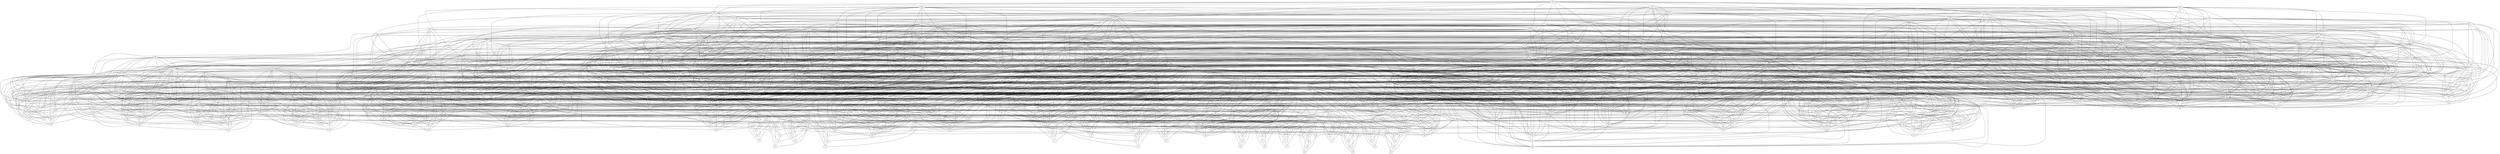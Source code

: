 graph G {
0;
1;
2;
3;
4;
5;
6;
7;
8;
9;
10;
11;
12;
13;
14;
15;
16;
17;
18;
19;
20;
21;
22;
23;
24;
25;
26;
27;
28;
29;
30;
31;
32;
33;
34;
35;
36;
37;
38;
39;
40;
41;
42;
43;
44;
45;
46;
47;
48;
49;
50;
51;
52;
53;
54;
55;
56;
57;
58;
59;
60;
61;
62;
63;
64;
65;
66;
67;
68;
69;
70;
71;
72;
73;
74;
75;
76;
77;
78;
79;
80;
81;
82;
83;
84;
85;
86;
87;
88;
89;
90;
91;
92;
93;
94;
95;
96;
97;
98;
99;
100;
101;
102;
103;
104;
105;
106;
107;
108;
109;
110;
111;
112;
113;
114;
115;
116;
117;
118;
119;
120;
121;
122;
123;
124;
125;
126;
127;
128;
129;
130;
131;
132;
133;
134;
135;
136;
137;
138;
139;
140;
141;
142;
143;
144;
145;
146;
147;
148;
149;
150;
151;
152;
153;
154;
155;
156;
157;
158;
159;
160;
161;
162;
163;
164;
165;
166;
167;
168;
169;
170;
171;
172;
173;
174;
175;
176;
177;
178;
179;
180;
181;
182;
183;
184;
185;
186;
187;
188;
189;
190;
191;
192;
193;
194;
195;
196;
197;
198;
199;
200;
201;
202;
203;
204;
205;
206;
207;
208;
209;
210;
211;
212;
213;
214;
215;
216;
217;
218;
219;
220;
221;
222;
223;
224;
225;
226;
227;
228;
229;
230;
231;
232;
233;
234;
235;
236;
237;
238;
239;
240;
241;
242;
243;
244;
245;
246;
247;
248;
249;
250;
251;
252;
253;
254;
255;
256;
257;
258;
259;
260;
261;
262;
263;
264;
265;
266;
267;
268;
269;
270;
271;
272;
273;
274;
275;
276;
277;
278;
279;
280;
281;
282;
283;
284;
285;
286;
287;
288;
289;
290;
291;
292;
293;
294;
295;
296;
297;
298;
299;
300;
301;
302;
303;
304;
305;
306;
307;
308;
309;
310;
311;
312;
313;
314;
315;
316;
317;
318;
319;
320;
321;
322;
323;
324;
325;
326;
327;
328;
329;
330;
331;
332;
333;
334;
335;
336;
337;
338;
339;
340;
341;
342;
343;
344;
345;
346;
347;
348;
349;
350;
351;
352;
353;
354;
355;
356;
357;
358;
359;
360;
361;
362;
363;
364;
365;
366;
367;
368;
369;
370;
371;
372;
373;
374;
375;
376;
377;
378;
379;
380;
381;
382;
383;
384;
385;
386;
387;
388;
389;
390;
391;
392;
393;
394;
395;
396;
397;
398;
399;
400;
401;
402;
403;
404;
405;
406;
407;
408;
409;
410;
411;
412;
413;
414;
415;
416;
417;
418;
419;
420;
421;
422;
423;
424;
425;
426;
427;
428;
429;
430;
431;
432;
433;
434;
435;
436;
437;
438;
439;
440;
441;
442;
443;
444;
445;
446;
447;
448;
449;
450;
451;
452;
453;
454;
455;
456;
457;
458;
459;
460;
461;
462;
463;
464;
465;
466;
467;
468;
469;
470;
471;
472;
473;
474;
475;
476;
477;
478;
479;
480;
481;
482;
483;
484;
485;
486;
487;
488;
489;
490;
491;
492;
493;
494;
495;
496;
497;
498;
499;
500;
501;
502;
503;
504;
505;
506;
507;
508;
509;
510;
511;
512;
513;
514;
515;
516;
517;
518;
519;
520;
521;
522;
523;
524;
525;
526;
527;
528;
529;
530;
531;
532;
533;
534;
535;
536;
537;
538;
539;
540;
541;
542;
543;
544;
545;
546;
547;
548;
549;
550;
551;
552;
553;
554;
555;
556;
557;
558;
559;
560;
561;
562;
563;
564;
565;
566;
567;
568;
569;
570;
571;
572;
573;
574;
575;
576;
577;
578;
579;
580;
581;
582;
583;
584;
585;
586;
587;
588;
589;
590;
591;
592;
593;
594;
595;
596;
597;
598;
599;
600;
601;
602;
603;
604;
605;
606;
607;
608;
609;
610;
611;
612;
613;
614;
615;
616;
617;
618;
619;
620;
621;
622;
623;
624;
625;
626;
627;
628;
629;
630;
631;
632;
633;
634;
635;
636;
637;
638;
639;
640;
641;
642;
643;
644;
645;
646;
647;
648;
649;
650;
651;
652;
653;
654;
655;
656;
657;
658;
659;
660;
661;
662;
663;
664;
665;
666;
667;
668;
669;
670;
671;
672;
673;
674;
675;
676;
677;
678;
679;
680;
681;
682;
683;
684;
685;
686;
687;
688;
689;
690;
691;
692;
693;
694;
695;
696;
697;
698;
699;
700;
701;
702;
703;
704;
705;
706;
707;
708;
709;
710;
711;
712;
713;
714;
715;
716;
717;
718;
719;
720;
721;
722;
723;
724;
725;
726;
727;
728;
729;
730;
731;
732;
733;
734;
735;
736;
737;
738;
739;
740;
741;
742;
743;
744;
745;
746;
747;
748;
749;
750;
751;
752;
753;
754;
755;
756;
757;
758;
759;
760;
761;
762;
763;
764;
765;
766;
767;
768;
769;
770;
771;
772;
773;
774;
775;
776;
777;
778;
779;
780;
781;
782;
783;
784;
785;
786;
787;
788;
789;
790;
791;
792;
793;
794;
795;
796;
797;
798;
799;
800;
801;
802;
803;
804;
805;
806;
807;
808;
809;
810;
811;
812;
813;
814;
815;
816;
817;
818;
819;
820;
821;
822;
823;
824;
825;
826;
827;
828;
829;
830;
831;
832;
833;
834;
835;
836;
837;
838;
839;
840;
841;
842;
843;
844;
845;
846;
847;
848;
849;
850;
851;
852;
853;
854;
855;
856;
857;
858;
859;
860;
861;
862;
863;
864;
865;
866;
867;
868;
869;
870;
871;
872;
873;
874;
875;
876;
877;
878;
879;
880;
881;
882;
883;
884;
885;
886;
887;
888;
889;
890;
891;
892;
893;
894;
895;
896;
897;
898;
899;
900;
901;
902;
903;
904;
905;
906;
907;
908;
909;
910;
911;
912;
913;
914;
915;
916;
917;
918;
919;
920;
921;
922;
923;
924;
925;
926;
927;
928;
929;
930;
931;
932;
933;
934;
935;
936;
937;
938;
939;
940;
941;
942;
943;
944;
945;
946;
947;
948;
949;
950;
951;
952;
953;
954;
955;
956;
957;
958;
959;
960;
961;
962;
963;
964;
965;
966;
967;
968;
969;
970;
971;
972;
973;
974;
975;
976;
977;
978;
979;
980;
981;
982;
983;
984;
985;
986;
987;
988;
989;
990;
991;
992;
993;
994;
995;
996;
997;
998;
999;
1000;
1001;
1002;
1003;
1004;
1005;
1006;
1007;
1008;
1009;
1010;
1011;
1012;
1013;
1014;
1--0 ;
3--2 ;
5--4 ;
7--6 ;
9--8 ;
11--10 ;
13--12 ;
14--7 ;
16--15 ;
18--17 ;
20--19 ;
21--11 ;
23--22 ;
24--18 ;
26--25 ;
27--3 ;
29--28 ;
30--26 ;
32--31 ;
33--13 ;
35--34 ;
36--20 ;
37--32 ;
38--5 ;
40--39 ;
41--23 ;
42--35 ;
43--9 ;
44--40 ;
45--16 ;
46--29 ;
47--1 ;
48--0 ;
48--47 ;
49--2 ;
49--27 ;
50--4 ;
50--38 ;
51--6 ;
51--14 ;
52--8 ;
52--43 ;
53--10 ;
53--21 ;
54--12 ;
54--33 ;
55--15 ;
55--45 ;
56--17 ;
56--24 ;
57--19 ;
57--36 ;
58--22 ;
58--41 ;
59--25 ;
59--30 ;
60--28 ;
60--46 ;
61--31 ;
61--37 ;
62--34 ;
62--42 ;
63--39 ;
63--44 ;
64--0 ;
64--1 ;
65--2 ;
65--3 ;
65--64 ;
66--4 ;
66--5 ;
67--6 ;
67--7 ;
67--66 ;
68--8 ;
68--9 ;
69--10 ;
69--11 ;
69--68 ;
70--12 ;
70--13 ;
71--7 ;
71--14 ;
71--70 ;
72--15 ;
72--16 ;
73--17 ;
73--18 ;
73--72 ;
74--19 ;
74--20 ;
75--11 ;
75--21 ;
75--74 ;
76--22 ;
76--23 ;
77--18 ;
77--24 ;
77--76 ;
78--25 ;
78--26 ;
79--3 ;
79--27 ;
79--78 ;
80--28 ;
80--29 ;
81--26 ;
81--30 ;
81--80 ;
82--31 ;
82--32 ;
83--13 ;
83--33 ;
83--82 ;
84--34 ;
84--35 ;
85--20 ;
85--36 ;
85--84 ;
86--32 ;
86--37 ;
87--5 ;
87--38 ;
87--86 ;
88--39 ;
88--40 ;
89--23 ;
89--41 ;
89--88 ;
90--35 ;
90--42 ;
91--9 ;
91--43 ;
91--90 ;
92--40 ;
92--44 ;
93--16 ;
93--45 ;
93--92 ;
94--29 ;
94--46 ;
95--1 ;
95--47 ;
95--94 ;
96--47 ;
96--48 ;
96--64 ;
97--27 ;
97--49 ;
97--65 ;
97--96 ;
98--38 ;
98--50 ;
98--66 ;
99--14 ;
99--51 ;
99--67 ;
99--98 ;
100--43 ;
100--52 ;
100--68 ;
101--21 ;
101--53 ;
101--69 ;
101--100 ;
102--33 ;
102--54 ;
102--70 ;
103--6 ;
103--51 ;
103--71 ;
103--102 ;
104--45 ;
104--55 ;
104--72 ;
105--24 ;
105--56 ;
105--73 ;
105--104 ;
106--36 ;
106--57 ;
106--74 ;
107--10 ;
107--53 ;
107--75 ;
107--106 ;
108--41 ;
108--58 ;
108--76 ;
109--17 ;
109--56 ;
109--77 ;
109--108 ;
110--30 ;
110--59 ;
110--78 ;
111--2 ;
111--49 ;
111--79 ;
111--110 ;
112--46 ;
112--60 ;
112--80 ;
113--25 ;
113--59 ;
113--81 ;
113--112 ;
114--37 ;
114--61 ;
114--82 ;
115--12 ;
115--54 ;
115--83 ;
115--114 ;
116--42 ;
116--62 ;
116--84 ;
117--19 ;
117--57 ;
117--85 ;
117--116 ;
118--31 ;
118--61 ;
118--86 ;
119--4 ;
119--50 ;
119--87 ;
119--118 ;
120--44 ;
120--63 ;
120--88 ;
121--22 ;
121--58 ;
121--89 ;
121--120 ;
122--34 ;
122--62 ;
122--90 ;
123--8 ;
123--52 ;
123--91 ;
123--122 ;
124--39 ;
124--63 ;
124--92 ;
125--15 ;
125--55 ;
125--93 ;
125--124 ;
126--28 ;
126--60 ;
126--94 ;
127--0 ;
127--48 ;
127--95 ;
127--126 ;
129--128 ;
130--128 ;
131--129 ;
131--130 ;
133--132 ;
134--132 ;
135--133 ;
135--134 ;
137--136 ;
138--136 ;
139--137 ;
139--138 ;
141--140 ;
142--140 ;
143--141 ;
143--142 ;
145--144 ;
146--144 ;
147--145 ;
147--146 ;
149--148 ;
150--148 ;
151--149 ;
151--150 ;
153--152 ;
154--152 ;
155--153 ;
155--154 ;
157--156 ;
158--156 ;
159--157 ;
159--158 ;
160--128 ;
161--129 ;
161--160 ;
162--130 ;
162--160 ;
163--131 ;
163--161 ;
163--162 ;
164--132 ;
165--133 ;
165--164 ;
166--134 ;
166--164 ;
167--135 ;
167--165 ;
167--166 ;
168--136 ;
169--137 ;
169--168 ;
170--138 ;
170--168 ;
171--139 ;
171--169 ;
171--170 ;
172--140 ;
173--141 ;
173--172 ;
174--142 ;
174--172 ;
175--143 ;
175--173 ;
175--174 ;
176--144 ;
177--145 ;
177--176 ;
178--146 ;
178--176 ;
179--147 ;
179--177 ;
179--178 ;
180--148 ;
181--149 ;
181--180 ;
182--150 ;
182--180 ;
183--151 ;
183--181 ;
183--182 ;
184--152 ;
185--153 ;
185--184 ;
186--154 ;
186--184 ;
187--155 ;
187--185 ;
187--186 ;
188--156 ;
189--157 ;
189--188 ;
190--158 ;
190--188 ;
191--159 ;
191--189 ;
191--190 ;
192--64 ;
192--65 ;
192--128 ;
192--129 ;
192--130 ;
193--66 ;
193--67 ;
193--129 ;
193--130 ;
193--131 ;
194--68 ;
194--69 ;
194--132 ;
194--133 ;
194--134 ;
195--70 ;
195--71 ;
195--133 ;
195--134 ;
195--135 ;
196--72 ;
196--73 ;
196--136 ;
196--137 ;
196--138 ;
197--74 ;
197--75 ;
197--137 ;
197--138 ;
197--139 ;
198--76 ;
198--77 ;
198--140 ;
198--141 ;
198--142 ;
199--78 ;
199--79 ;
199--141 ;
199--142 ;
199--143 ;
200--80 ;
200--81 ;
200--144 ;
200--145 ;
200--146 ;
201--82 ;
201--83 ;
201--145 ;
201--146 ;
201--147 ;
202--84 ;
202--85 ;
202--148 ;
202--149 ;
202--150 ;
203--86 ;
203--87 ;
203--149 ;
203--150 ;
203--151 ;
204--88 ;
204--89 ;
204--152 ;
204--153 ;
204--154 ;
205--90 ;
205--91 ;
205--153 ;
205--154 ;
205--155 ;
206--92 ;
206--93 ;
206--156 ;
206--157 ;
206--158 ;
207--94 ;
207--95 ;
207--157 ;
207--158 ;
207--159 ;
208--96 ;
208--97 ;
208--160 ;
208--161 ;
208--162 ;
208--192 ;
209--98 ;
209--99 ;
209--161 ;
209--162 ;
209--163 ;
209--193 ;
210--100 ;
210--101 ;
210--164 ;
210--165 ;
210--166 ;
210--194 ;
211--102 ;
211--103 ;
211--165 ;
211--166 ;
211--167 ;
211--195 ;
212--104 ;
212--105 ;
212--168 ;
212--169 ;
212--170 ;
212--196 ;
213--106 ;
213--107 ;
213--169 ;
213--170 ;
213--171 ;
213--197 ;
214--108 ;
214--109 ;
214--172 ;
214--173 ;
214--174 ;
214--198 ;
215--110 ;
215--111 ;
215--173 ;
215--174 ;
215--175 ;
215--199 ;
216--112 ;
216--113 ;
216--176 ;
216--177 ;
216--178 ;
216--200 ;
217--114 ;
217--115 ;
217--177 ;
217--178 ;
217--179 ;
217--201 ;
218--116 ;
218--117 ;
218--180 ;
218--181 ;
218--182 ;
218--202 ;
219--118 ;
219--119 ;
219--181 ;
219--182 ;
219--183 ;
219--203 ;
220--120 ;
220--121 ;
220--184 ;
220--185 ;
220--186 ;
220--204 ;
221--122 ;
221--123 ;
221--185 ;
221--186 ;
221--187 ;
221--205 ;
222--124 ;
222--125 ;
222--188 ;
222--189 ;
222--190 ;
222--206 ;
223--126 ;
223--127 ;
223--189 ;
223--190 ;
223--191 ;
223--207 ;
225--224 ;
227--226 ;
228--224 ;
229--225 ;
229--228 ;
230--226 ;
231--227 ;
231--230 ;
233--232 ;
235--234 ;
236--232 ;
237--233 ;
237--236 ;
238--234 ;
239--235 ;
239--238 ;
241--240 ;
243--242 ;
244--240 ;
245--241 ;
245--244 ;
246--242 ;
247--243 ;
247--246 ;
249--248 ;
251--250 ;
252--248 ;
253--249 ;
253--252 ;
254--250 ;
255--251 ;
255--254 ;
256--224 ;
257--225 ;
257--256 ;
258--226 ;
259--227 ;
259--258 ;
260--228 ;
260--256 ;
261--229 ;
261--257 ;
261--260 ;
262--230 ;
262--258 ;
263--231 ;
263--259 ;
263--262 ;
264--232 ;
265--233 ;
265--264 ;
266--234 ;
267--235 ;
267--266 ;
268--236 ;
268--264 ;
269--237 ;
269--265 ;
269--268 ;
270--238 ;
270--266 ;
271--239 ;
271--267 ;
271--270 ;
272--240 ;
273--241 ;
273--272 ;
274--242 ;
275--243 ;
275--274 ;
276--244 ;
276--272 ;
277--245 ;
277--273 ;
277--276 ;
278--246 ;
278--274 ;
279--247 ;
279--275 ;
279--278 ;
280--248 ;
281--249 ;
281--280 ;
282--250 ;
283--251 ;
283--282 ;
284--252 ;
284--280 ;
285--253 ;
285--281 ;
285--284 ;
286--254 ;
286--282 ;
287--255 ;
287--283 ;
287--286 ;
288--128 ;
288--130 ;
288--192 ;
288--224 ;
288--228 ;
289--129 ;
289--131 ;
289--193 ;
289--225 ;
289--229 ;
289--288 ;
290--132 ;
290--134 ;
290--194 ;
290--226 ;
290--230 ;
291--133 ;
291--135 ;
291--195 ;
291--227 ;
291--231 ;
291--290 ;
292--136 ;
292--138 ;
292--196 ;
292--232 ;
292--236 ;
293--137 ;
293--139 ;
293--197 ;
293--233 ;
293--237 ;
293--292 ;
294--140 ;
294--142 ;
294--198 ;
294--234 ;
294--238 ;
295--141 ;
295--143 ;
295--199 ;
295--235 ;
295--239 ;
295--294 ;
296--144 ;
296--146 ;
296--200 ;
296--240 ;
296--244 ;
297--145 ;
297--147 ;
297--201 ;
297--241 ;
297--245 ;
297--296 ;
298--148 ;
298--150 ;
298--202 ;
298--242 ;
298--246 ;
299--149 ;
299--151 ;
299--203 ;
299--243 ;
299--247 ;
299--298 ;
300--152 ;
300--154 ;
300--204 ;
300--248 ;
300--252 ;
301--153 ;
301--155 ;
301--205 ;
301--249 ;
301--253 ;
301--300 ;
302--156 ;
302--158 ;
302--206 ;
302--250 ;
302--254 ;
303--157 ;
303--159 ;
303--207 ;
303--251 ;
303--255 ;
303--302 ;
304--160 ;
304--162 ;
304--208 ;
304--256 ;
304--260 ;
304--288 ;
305--161 ;
305--163 ;
305--209 ;
305--257 ;
305--261 ;
305--289 ;
305--304 ;
306--164 ;
306--166 ;
306--210 ;
306--258 ;
306--262 ;
306--290 ;
307--165 ;
307--167 ;
307--211 ;
307--259 ;
307--263 ;
307--291 ;
307--306 ;
308--168 ;
308--170 ;
308--212 ;
308--264 ;
308--268 ;
308--292 ;
309--169 ;
309--171 ;
309--213 ;
309--265 ;
309--269 ;
309--293 ;
309--308 ;
310--172 ;
310--174 ;
310--214 ;
310--266 ;
310--270 ;
310--294 ;
311--173 ;
311--175 ;
311--215 ;
311--267 ;
311--271 ;
311--295 ;
311--310 ;
312--176 ;
312--178 ;
312--216 ;
312--272 ;
312--276 ;
312--296 ;
313--177 ;
313--179 ;
313--217 ;
313--273 ;
313--277 ;
313--297 ;
313--312 ;
314--180 ;
314--182 ;
314--218 ;
314--274 ;
314--278 ;
314--298 ;
315--181 ;
315--183 ;
315--219 ;
315--275 ;
315--279 ;
315--299 ;
315--314 ;
316--184 ;
316--186 ;
316--220 ;
316--280 ;
316--284 ;
316--300 ;
317--185 ;
317--187 ;
317--221 ;
317--281 ;
317--285 ;
317--301 ;
317--316 ;
318--188 ;
318--190 ;
318--222 ;
318--282 ;
318--286 ;
318--302 ;
319--189 ;
319--191 ;
319--223 ;
319--283 ;
319--287 ;
319--303 ;
319--318 ;
320--251 ;
320--283 ;
321--235 ;
321--267 ;
321--320 ;
322--243 ;
322--275 ;
323--227 ;
323--259 ;
323--322 ;
324--255 ;
324--287 ;
324--320 ;
325--239 ;
325--271 ;
325--321 ;
325--324 ;
326--247 ;
326--279 ;
326--322 ;
327--231 ;
327--263 ;
327--323 ;
327--326 ;
328--249 ;
328--281 ;
329--233 ;
329--265 ;
329--328 ;
330--241 ;
330--273 ;
331--225 ;
331--257 ;
331--330 ;
332--253 ;
332--285 ;
332--328 ;
333--237 ;
333--269 ;
333--329 ;
333--332 ;
334--245 ;
334--277 ;
334--330 ;
335--229 ;
335--261 ;
335--331 ;
335--334 ;
336--250 ;
336--282 ;
336--320 ;
337--234 ;
337--266 ;
337--321 ;
337--336 ;
338--242 ;
338--274 ;
338--322 ;
339--226 ;
339--258 ;
339--323 ;
339--338 ;
340--254 ;
340--286 ;
340--324 ;
340--336 ;
341--238 ;
341--270 ;
341--325 ;
341--337 ;
341--340 ;
342--246 ;
342--278 ;
342--326 ;
342--338 ;
343--230 ;
343--262 ;
343--327 ;
343--339 ;
343--342 ;
344--248 ;
344--280 ;
344--328 ;
345--232 ;
345--264 ;
345--329 ;
345--344 ;
346--240 ;
346--272 ;
346--330 ;
347--224 ;
347--256 ;
347--331 ;
347--346 ;
348--252 ;
348--284 ;
348--332 ;
348--344 ;
349--236 ;
349--268 ;
349--333 ;
349--345 ;
349--348 ;
350--244 ;
350--276 ;
350--334 ;
350--346 ;
351--228 ;
351--260 ;
351--335 ;
351--347 ;
351--350 ;
352--224 ;
352--228 ;
352--283 ;
352--287 ;
352--288 ;
352--319 ;
353--225 ;
353--229 ;
353--251 ;
353--255 ;
353--289 ;
353--303 ;
353--352 ;
354--226 ;
354--230 ;
354--267 ;
354--271 ;
354--290 ;
354--311 ;
355--227 ;
355--231 ;
355--235 ;
355--239 ;
355--291 ;
355--295 ;
355--354 ;
356--232 ;
356--236 ;
356--275 ;
356--279 ;
356--292 ;
356--315 ;
357--233 ;
357--237 ;
357--243 ;
357--247 ;
357--293 ;
357--299 ;
357--356 ;
358--234 ;
358--238 ;
358--259 ;
358--263 ;
358--294 ;
358--307 ;
358--355 ;
359--240 ;
359--244 ;
359--281 ;
359--285 ;
359--296 ;
359--317 ;
360--241 ;
360--245 ;
360--249 ;
360--253 ;
360--297 ;
360--301 ;
360--359 ;
361--242 ;
361--246 ;
361--265 ;
361--269 ;
361--298 ;
361--309 ;
361--357 ;
362--248 ;
362--252 ;
362--273 ;
362--277 ;
362--300 ;
362--313 ;
362--360 ;
363--250 ;
363--254 ;
363--257 ;
363--261 ;
363--302 ;
363--305 ;
363--353 ;
364--256 ;
364--260 ;
364--282 ;
364--286 ;
364--304 ;
364--318 ;
364--352 ;
364--363 ;
365--258 ;
365--262 ;
365--266 ;
365--270 ;
365--306 ;
365--310 ;
365--354 ;
365--358 ;
366--264 ;
366--268 ;
366--274 ;
366--278 ;
366--308 ;
366--314 ;
366--356 ;
366--361 ;
367--272 ;
367--276 ;
367--280 ;
367--284 ;
367--312 ;
367--316 ;
367--359 ;
367--362 ;
368--157 ;
368--189 ;
369--141 ;
369--173 ;
369--368 ;
370--149 ;
370--181 ;
371--133 ;
371--165 ;
371--370 ;
372--153 ;
372--185 ;
373--137 ;
373--169 ;
373--372 ;
374--145 ;
374--177 ;
375--129 ;
375--161 ;
375--374 ;
376--159 ;
376--191 ;
376--368 ;
377--143 ;
377--175 ;
377--369 ;
377--376 ;
378--151 ;
378--183 ;
378--370 ;
379--135 ;
379--167 ;
379--371 ;
379--378 ;
380--155 ;
380--187 ;
380--372 ;
381--139 ;
381--171 ;
381--373 ;
381--380 ;
382--147 ;
382--179 ;
382--374 ;
383--131 ;
383--163 ;
383--375 ;
383--382 ;
384--156 ;
384--188 ;
384--368 ;
385--140 ;
385--172 ;
385--369 ;
385--384 ;
386--148 ;
386--180 ;
386--370 ;
387--132 ;
387--164 ;
387--371 ;
387--386 ;
388--152 ;
388--184 ;
388--372 ;
389--136 ;
389--168 ;
389--373 ;
389--388 ;
390--144 ;
390--176 ;
390--374 ;
391--128 ;
391--160 ;
391--375 ;
391--390 ;
392--158 ;
392--190 ;
392--376 ;
392--384 ;
393--142 ;
393--174 ;
393--377 ;
393--385 ;
393--392 ;
394--150 ;
394--182 ;
394--378 ;
394--386 ;
395--134 ;
395--166 ;
395--379 ;
395--387 ;
395--394 ;
396--154 ;
396--186 ;
396--380 ;
396--388 ;
397--138 ;
397--170 ;
397--381 ;
397--389 ;
397--396 ;
398--146 ;
398--178 ;
398--382 ;
398--390 ;
399--130 ;
399--162 ;
399--383 ;
399--391 ;
399--398 ;
401--400 ;
402--400 ;
403--401 ;
403--402 ;
404--401 ;
405--404 ;
406--401 ;
406--405 ;
407--400 ;
407--406 ;
408--402 ;
408--407 ;
409--403 ;
409--406 ;
409--408 ;
410--403 ;
410--404 ;
411--405 ;
411--409 ;
411--410 ;
412--400 ;
412--404 ;
413--402 ;
413--410 ;
413--412 ;
414--405 ;
414--407 ;
414--412 ;
415--408 ;
415--411 ;
415--413 ;
415--414 ;
416--368 ;
416--369 ;
416--400 ;
416--401 ;
416--402 ;
417--370 ;
417--371 ;
417--401 ;
417--402 ;
417--403 ;
418--372 ;
418--373 ;
418--401 ;
418--404 ;
418--405 ;
419--374 ;
419--375 ;
419--401 ;
419--405 ;
419--406 ;
420--376 ;
420--377 ;
420--406 ;
420--407 ;
420--408 ;
420--416 ;
421--378 ;
421--379 ;
421--406 ;
421--408 ;
421--409 ;
421--417 ;
422--380 ;
422--381 ;
422--403 ;
422--410 ;
422--411 ;
422--418 ;
423--382 ;
423--383 ;
423--403 ;
423--409 ;
423--411 ;
423--419 ;
424--384 ;
424--385 ;
424--404 ;
424--412 ;
424--413 ;
424--416 ;
425--386 ;
425--387 ;
425--404 ;
425--410 ;
425--413 ;
425--417 ;
426--388 ;
426--389 ;
426--400 ;
426--412 ;
426--414 ;
426--418 ;
427--390 ;
427--391 ;
427--400 ;
427--407 ;
427--414 ;
427--419 ;
428--392 ;
428--393 ;
428--405 ;
428--414 ;
428--415 ;
428--420 ;
428--424 ;
429--394 ;
429--395 ;
429--405 ;
429--411 ;
429--415 ;
429--421 ;
429--425 ;
430--396 ;
430--397 ;
430--402 ;
430--413 ;
430--415 ;
430--422 ;
430--426 ;
431--398 ;
431--399 ;
431--402 ;
431--408 ;
431--415 ;
431--423 ;
431--427 ;
432--303 ;
432--319 ;
432--320 ;
432--324 ;
432--368 ;
432--376 ;
433--295 ;
433--311 ;
433--321 ;
433--325 ;
433--369 ;
433--377 ;
433--432 ;
434--299 ;
434--315 ;
434--322 ;
434--326 ;
434--370 ;
434--378 ;
435--291 ;
435--307 ;
435--323 ;
435--327 ;
435--371 ;
435--379 ;
435--434 ;
436--301 ;
436--317 ;
436--328 ;
436--332 ;
436--372 ;
436--380 ;
437--293 ;
437--309 ;
437--329 ;
437--333 ;
437--373 ;
437--381 ;
437--436 ;
438--297 ;
438--313 ;
438--330 ;
438--334 ;
438--374 ;
438--382 ;
439--289 ;
439--305 ;
439--331 ;
439--335 ;
439--375 ;
439--383 ;
439--438 ;
440--302 ;
440--318 ;
440--336 ;
440--340 ;
440--384 ;
440--392 ;
440--432 ;
441--294 ;
441--310 ;
441--337 ;
441--341 ;
441--385 ;
441--393 ;
441--433 ;
441--440 ;
442--298 ;
442--314 ;
442--338 ;
442--342 ;
442--386 ;
442--394 ;
442--434 ;
443--290 ;
443--306 ;
443--339 ;
443--343 ;
443--387 ;
443--395 ;
443--435 ;
443--442 ;
444--300 ;
444--316 ;
444--344 ;
444--348 ;
444--388 ;
444--396 ;
444--436 ;
445--292 ;
445--308 ;
445--345 ;
445--349 ;
445--389 ;
445--397 ;
445--437 ;
445--444 ;
446--296 ;
446--312 ;
446--346 ;
446--350 ;
446--390 ;
446--398 ;
446--438 ;
447--288 ;
447--304 ;
447--347 ;
447--351 ;
447--391 ;
447--399 ;
447--439 ;
447--446 ;
448--80 ;
448--94 ;
448--112 ;
448--126 ;
449--78 ;
449--81 ;
449--110 ;
449--113 ;
449--448 ;
450--82 ;
450--86 ;
450--114 ;
450--118 ;
451--70 ;
451--83 ;
451--102 ;
451--115 ;
451--450 ;
452--84 ;
452--90 ;
452--116 ;
452--122 ;
453--74 ;
453--85 ;
453--106 ;
453--117 ;
453--452 ;
454--66 ;
454--87 ;
454--98 ;
454--119 ;
454--450 ;
455--88 ;
455--92 ;
455--120 ;
455--124 ;
456--76 ;
456--89 ;
456--108 ;
456--121 ;
456--455 ;
457--68 ;
457--91 ;
457--100 ;
457--123 ;
457--452 ;
458--72 ;
458--93 ;
458--104 ;
458--125 ;
458--455 ;
459--64 ;
459--95 ;
459--96 ;
459--127 ;
459--448 ;
460--65 ;
460--79 ;
460--97 ;
460--111 ;
460--449 ;
460--459 ;
461--67 ;
461--71 ;
461--99 ;
461--103 ;
461--451 ;
461--454 ;
462--69 ;
462--75 ;
462--101 ;
462--107 ;
462--453 ;
462--457 ;
463--73 ;
463--77 ;
463--105 ;
463--109 ;
463--456 ;
463--458 ;
464--200 ;
464--216 ;
464--374 ;
464--390 ;
464--398 ;
464--446 ;
464--448 ;
464--449 ;
465--201 ;
465--217 ;
465--374 ;
465--382 ;
465--398 ;
465--438 ;
465--450 ;
465--451 ;
466--202 ;
466--218 ;
466--370 ;
466--386 ;
466--394 ;
466--442 ;
466--452 ;
466--453 ;
467--203 ;
467--219 ;
467--370 ;
467--378 ;
467--394 ;
467--434 ;
467--450 ;
467--454 ;
468--204 ;
468--220 ;
468--372 ;
468--388 ;
468--396 ;
468--444 ;
468--455 ;
468--456 ;
469--205 ;
469--221 ;
469--372 ;
469--380 ;
469--396 ;
469--436 ;
469--452 ;
469--457 ;
470--206 ;
470--222 ;
470--368 ;
470--384 ;
470--392 ;
470--440 ;
470--455 ;
470--458 ;
471--207 ;
471--223 ;
471--368 ;
471--376 ;
471--392 ;
471--432 ;
471--448 ;
471--459 ;
472--192 ;
472--208 ;
472--375 ;
472--391 ;
472--399 ;
472--447 ;
472--459 ;
472--460 ;
472--464 ;
473--193 ;
473--209 ;
473--375 ;
473--383 ;
473--399 ;
473--439 ;
473--454 ;
473--461 ;
473--465 ;
474--194 ;
474--210 ;
474--371 ;
474--387 ;
474--395 ;
474--443 ;
474--457 ;
474--462 ;
474--466 ;
475--195 ;
475--211 ;
475--371 ;
475--379 ;
475--395 ;
475--435 ;
475--451 ;
475--461 ;
475--467 ;
476--196 ;
476--212 ;
476--373 ;
476--389 ;
476--397 ;
476--445 ;
476--458 ;
476--463 ;
476--468 ;
477--197 ;
477--213 ;
477--373 ;
477--381 ;
477--397 ;
477--437 ;
477--453 ;
477--462 ;
477--469 ;
478--198 ;
478--214 ;
478--369 ;
478--385 ;
478--393 ;
478--441 ;
478--456 ;
478--463 ;
478--470 ;
479--199 ;
479--215 ;
479--369 ;
479--377 ;
479--393 ;
479--433 ;
479--449 ;
479--460 ;
479--471 ;
480--416 ;
480--419 ;
480--420 ;
480--427 ;
480--428 ;
480--431 ;
480--464 ;
480--471 ;
480--472 ;
480--479 ;
481--417 ;
481--419 ;
481--421 ;
481--423 ;
481--429 ;
481--431 ;
481--465 ;
481--467 ;
481--473 ;
481--475 ;
482--417 ;
482--418 ;
482--422 ;
482--425 ;
482--429 ;
482--430 ;
482--466 ;
482--469 ;
482--474 ;
482--477 ;
483--416 ;
483--418 ;
483--424 ;
483--426 ;
483--428 ;
483--430 ;
483--468 ;
483--470 ;
483--476 ;
483--478 ;
484--128 ;
484--129 ;
484--192 ;
485--130 ;
485--131 ;
485--193 ;
485--484 ;
486--132 ;
486--133 ;
486--194 ;
487--134 ;
487--135 ;
487--195 ;
487--486 ;
488--136 ;
488--137 ;
488--196 ;
489--138 ;
489--139 ;
489--197 ;
489--488 ;
490--140 ;
490--141 ;
490--198 ;
491--142 ;
491--143 ;
491--199 ;
491--490 ;
492--144 ;
492--145 ;
492--200 ;
493--146 ;
493--147 ;
493--201 ;
493--492 ;
494--148 ;
494--149 ;
494--202 ;
495--150 ;
495--151 ;
495--203 ;
495--494 ;
496--152 ;
496--153 ;
496--204 ;
497--154 ;
497--155 ;
497--205 ;
497--496 ;
498--156 ;
498--157 ;
498--206 ;
499--158 ;
499--159 ;
499--207 ;
499--498 ;
500--160 ;
500--161 ;
500--208 ;
500--484 ;
501--162 ;
501--163 ;
501--209 ;
501--485 ;
501--500 ;
502--164 ;
502--165 ;
502--210 ;
502--486 ;
503--166 ;
503--167 ;
503--211 ;
503--487 ;
503--502 ;
504--168 ;
504--169 ;
504--212 ;
504--488 ;
505--170 ;
505--171 ;
505--213 ;
505--489 ;
505--504 ;
506--172 ;
506--173 ;
506--214 ;
506--490 ;
507--174 ;
507--175 ;
507--215 ;
507--491 ;
507--506 ;
508--176 ;
508--177 ;
508--216 ;
508--492 ;
509--178 ;
509--179 ;
509--217 ;
509--493 ;
509--508 ;
510--180 ;
510--181 ;
510--218 ;
510--494 ;
511--182 ;
511--183 ;
511--219 ;
511--495 ;
511--510 ;
512--184 ;
512--185 ;
512--220 ;
512--496 ;
513--186 ;
513--187 ;
513--221 ;
513--497 ;
513--512 ;
514--188 ;
514--189 ;
514--222 ;
514--498 ;
515--190 ;
515--191 ;
515--223 ;
515--499 ;
515--514 ;
516--224 ;
516--225 ;
517--226 ;
517--227 ;
517--516 ;
518--228 ;
518--229 ;
518--516 ;
519--230 ;
519--231 ;
519--517 ;
519--518 ;
520--232 ;
520--233 ;
521--234 ;
521--235 ;
521--520 ;
522--236 ;
522--237 ;
522--520 ;
523--238 ;
523--239 ;
523--521 ;
523--522 ;
524--240 ;
524--241 ;
525--242 ;
525--243 ;
525--524 ;
526--244 ;
526--245 ;
526--524 ;
527--246 ;
527--247 ;
527--525 ;
527--526 ;
528--248 ;
528--249 ;
529--250 ;
529--251 ;
529--528 ;
530--252 ;
530--253 ;
530--528 ;
531--254 ;
531--255 ;
531--529 ;
531--530 ;
532--256 ;
532--257 ;
532--516 ;
533--258 ;
533--259 ;
533--517 ;
533--532 ;
534--260 ;
534--261 ;
534--518 ;
534--532 ;
535--262 ;
535--263 ;
535--519 ;
535--533 ;
535--534 ;
536--264 ;
536--265 ;
536--520 ;
537--266 ;
537--267 ;
537--521 ;
537--536 ;
538--268 ;
538--269 ;
538--522 ;
538--536 ;
539--270 ;
539--271 ;
539--523 ;
539--537 ;
539--538 ;
540--272 ;
540--273 ;
540--524 ;
541--274 ;
541--275 ;
541--525 ;
541--540 ;
542--276 ;
542--277 ;
542--526 ;
542--540 ;
543--278 ;
543--279 ;
543--527 ;
543--541 ;
543--542 ;
544--280 ;
544--281 ;
544--528 ;
545--282 ;
545--283 ;
545--529 ;
545--544 ;
546--284 ;
546--285 ;
546--530 ;
546--544 ;
547--286 ;
547--287 ;
547--531 ;
547--545 ;
547--546 ;
548--288 ;
548--289 ;
548--484 ;
548--485 ;
548--516 ;
548--517 ;
548--518 ;
549--290 ;
549--291 ;
549--486 ;
549--487 ;
549--517 ;
549--518 ;
549--519 ;
550--292 ;
550--293 ;
550--488 ;
550--489 ;
550--520 ;
550--521 ;
550--522 ;
551--294 ;
551--295 ;
551--490 ;
551--491 ;
551--521 ;
551--522 ;
551--523 ;
552--296 ;
552--297 ;
552--492 ;
552--493 ;
552--524 ;
552--525 ;
552--526 ;
553--298 ;
553--299 ;
553--494 ;
553--495 ;
553--525 ;
553--526 ;
553--527 ;
554--300 ;
554--301 ;
554--496 ;
554--497 ;
554--528 ;
554--529 ;
554--530 ;
555--302 ;
555--303 ;
555--498 ;
555--499 ;
555--529 ;
555--530 ;
555--531 ;
556--304 ;
556--305 ;
556--500 ;
556--501 ;
556--532 ;
556--533 ;
556--534 ;
556--548 ;
557--306 ;
557--307 ;
557--502 ;
557--503 ;
557--533 ;
557--534 ;
557--535 ;
557--549 ;
558--308 ;
558--309 ;
558--504 ;
558--505 ;
558--536 ;
558--537 ;
558--538 ;
558--550 ;
559--310 ;
559--311 ;
559--506 ;
559--507 ;
559--537 ;
559--538 ;
559--539 ;
559--551 ;
560--312 ;
560--313 ;
560--508 ;
560--509 ;
560--540 ;
560--541 ;
560--542 ;
560--552 ;
561--314 ;
561--315 ;
561--510 ;
561--511 ;
561--541 ;
561--542 ;
561--543 ;
561--553 ;
562--316 ;
562--317 ;
562--512 ;
562--513 ;
562--544 ;
562--545 ;
562--546 ;
562--554 ;
563--318 ;
563--319 ;
563--514 ;
563--515 ;
563--545 ;
563--546 ;
563--547 ;
563--555 ;
564--320 ;
564--324 ;
564--352 ;
564--353 ;
564--432 ;
564--516 ;
564--518 ;
564--548 ;
565--321 ;
565--325 ;
565--354 ;
565--355 ;
565--433 ;
565--517 ;
565--519 ;
565--549 ;
565--564 ;
566--322 ;
566--326 ;
566--356 ;
566--357 ;
566--434 ;
566--520 ;
566--522 ;
566--550 ;
567--323 ;
567--327 ;
567--355 ;
567--358 ;
567--435 ;
567--521 ;
567--523 ;
567--551 ;
567--566 ;
568--328 ;
568--332 ;
568--359 ;
568--360 ;
568--436 ;
568--524 ;
568--526 ;
568--552 ;
569--329 ;
569--333 ;
569--357 ;
569--361 ;
569--437 ;
569--525 ;
569--527 ;
569--553 ;
569--568 ;
570--330 ;
570--334 ;
570--360 ;
570--362 ;
570--438 ;
570--528 ;
570--530 ;
570--554 ;
571--331 ;
571--335 ;
571--353 ;
571--363 ;
571--439 ;
571--529 ;
571--531 ;
571--555 ;
571--570 ;
572--336 ;
572--340 ;
572--363 ;
572--364 ;
572--440 ;
572--532 ;
572--534 ;
572--556 ;
572--564 ;
573--337 ;
573--341 ;
573--358 ;
573--365 ;
573--441 ;
573--533 ;
573--535 ;
573--557 ;
573--565 ;
573--572 ;
574--338 ;
574--342 ;
574--361 ;
574--366 ;
574--442 ;
574--536 ;
574--538 ;
574--558 ;
574--566 ;
575--339 ;
575--343 ;
575--354 ;
575--365 ;
575--443 ;
575--537 ;
575--539 ;
575--559 ;
575--567 ;
575--574 ;
576--344 ;
576--348 ;
576--362 ;
576--367 ;
576--444 ;
576--540 ;
576--542 ;
576--560 ;
576--568 ;
577--345 ;
577--349 ;
577--356 ;
577--366 ;
577--445 ;
577--541 ;
577--543 ;
577--561 ;
577--569 ;
577--576 ;
578--346 ;
578--350 ;
578--359 ;
578--367 ;
578--446 ;
578--544 ;
578--546 ;
578--562 ;
578--570 ;
579--347 ;
579--351 ;
579--352 ;
579--364 ;
579--447 ;
579--545 ;
579--547 ;
579--563 ;
579--571 ;
579--578 ;
580--374 ;
580--390 ;
580--464 ;
580--492 ;
580--508 ;
581--382 ;
581--398 ;
581--465 ;
581--493 ;
581--509 ;
581--580 ;
582--370 ;
582--386 ;
582--466 ;
582--494 ;
582--510 ;
583--378 ;
583--394 ;
583--467 ;
583--495 ;
583--511 ;
583--582 ;
584--372 ;
584--388 ;
584--468 ;
584--496 ;
584--512 ;
585--380 ;
585--396 ;
585--469 ;
585--497 ;
585--513 ;
585--584 ;
586--368 ;
586--384 ;
586--470 ;
586--498 ;
586--514 ;
587--376 ;
587--392 ;
587--471 ;
587--499 ;
587--515 ;
587--586 ;
588--375 ;
588--391 ;
588--472 ;
588--484 ;
588--500 ;
588--580 ;
589--383 ;
589--399 ;
589--473 ;
589--485 ;
589--501 ;
589--581 ;
589--588 ;
590--371 ;
590--387 ;
590--474 ;
590--486 ;
590--502 ;
590--582 ;
591--379 ;
591--395 ;
591--475 ;
591--487 ;
591--503 ;
591--583 ;
591--590 ;
592--373 ;
592--389 ;
592--476 ;
592--488 ;
592--504 ;
592--584 ;
593--381 ;
593--397 ;
593--477 ;
593--489 ;
593--505 ;
593--585 ;
593--592 ;
594--369 ;
594--385 ;
594--478 ;
594--490 ;
594--506 ;
594--586 ;
595--377 ;
595--393 ;
595--479 ;
595--491 ;
595--507 ;
595--587 ;
595--594 ;
596--330 ;
596--346 ;
596--524 ;
596--540 ;
597--322 ;
597--338 ;
597--525 ;
597--541 ;
597--596 ;
598--334 ;
598--350 ;
598--526 ;
598--542 ;
598--596 ;
599--326 ;
599--342 ;
599--527 ;
599--543 ;
599--597 ;
599--598 ;
600--328 ;
600--344 ;
600--528 ;
600--544 ;
601--320 ;
601--336 ;
601--529 ;
601--545 ;
601--600 ;
602--332 ;
602--348 ;
602--530 ;
602--546 ;
602--600 ;
603--324 ;
603--340 ;
603--531 ;
603--547 ;
603--601 ;
603--602 ;
604--331 ;
604--347 ;
604--516 ;
604--532 ;
604--596 ;
605--323 ;
605--339 ;
605--517 ;
605--533 ;
605--597 ;
605--604 ;
606--335 ;
606--351 ;
606--518 ;
606--534 ;
606--598 ;
606--604 ;
607--327 ;
607--343 ;
607--519 ;
607--535 ;
607--599 ;
607--605 ;
607--606 ;
608--329 ;
608--345 ;
608--520 ;
608--536 ;
608--600 ;
609--321 ;
609--337 ;
609--521 ;
609--537 ;
609--601 ;
609--608 ;
610--333 ;
610--349 ;
610--522 ;
610--538 ;
610--602 ;
610--608 ;
611--325 ;
611--341 ;
611--523 ;
611--539 ;
611--603 ;
611--609 ;
611--610 ;
612--438 ;
612--446 ;
612--552 ;
612--560 ;
612--580 ;
612--581 ;
612--596 ;
612--597 ;
612--598 ;
613--434 ;
613--442 ;
613--553 ;
613--561 ;
613--582 ;
613--583 ;
613--597 ;
613--598 ;
613--599 ;
614--436 ;
614--444 ;
614--554 ;
614--562 ;
614--584 ;
614--585 ;
614--600 ;
614--601 ;
614--602 ;
615--432 ;
615--440 ;
615--555 ;
615--563 ;
615--586 ;
615--587 ;
615--601 ;
615--602 ;
615--603 ;
616--439 ;
616--447 ;
616--548 ;
616--556 ;
616--588 ;
616--589 ;
616--604 ;
616--605 ;
616--606 ;
616--612 ;
617--435 ;
617--443 ;
617--549 ;
617--557 ;
617--590 ;
617--591 ;
617--605 ;
617--606 ;
617--607 ;
617--613 ;
618--437 ;
618--445 ;
618--550 ;
618--558 ;
618--592 ;
618--593 ;
618--608 ;
618--609 ;
618--610 ;
618--614 ;
619--433 ;
619--441 ;
619--551 ;
619--559 ;
619--594 ;
619--595 ;
619--609 ;
619--610 ;
619--611 ;
619--615 ;
621--620 ;
622--620 ;
623--621 ;
623--622 ;
625--624 ;
626--624 ;
627--625 ;
627--626 ;
629--628 ;
630--628 ;
631--629 ;
631--630 ;
633--632 ;
634--632 ;
635--633 ;
635--634 ;
636--620 ;
637--621 ;
637--636 ;
638--622 ;
638--636 ;
639--623 ;
639--637 ;
639--638 ;
640--624 ;
641--625 ;
641--640 ;
642--626 ;
642--640 ;
643--627 ;
643--641 ;
643--642 ;
644--628 ;
645--629 ;
645--644 ;
646--630 ;
646--644 ;
647--631 ;
647--645 ;
647--646 ;
648--632 ;
649--633 ;
649--648 ;
650--634 ;
650--648 ;
651--635 ;
651--649 ;
651--650 ;
653--652 ;
654--652 ;
655--653 ;
655--654 ;
656--652 ;
657--653 ;
657--656 ;
658--654 ;
658--656 ;
661--659 ;
661--660 ;
663--659 ;
663--662 ;
664--660 ;
664--662 ;
665--661 ;
665--663 ;
665--664 ;
666--652 ;
667--653 ;
667--666 ;
668--654 ;
668--666 ;
669--655 ;
669--667 ;
669--668 ;
670--656 ;
670--666 ;
671--657 ;
671--667 ;
671--670 ;
672--658 ;
672--668 ;
672--670 ;
673--659 ;
674--660 ;
675--661 ;
675--673 ;
675--674 ;
676--662 ;
677--663 ;
677--673 ;
677--676 ;
678--664 ;
678--674 ;
678--676 ;
679--665 ;
679--675 ;
679--677 ;
679--678 ;
680--320 ;
680--321 ;
680--652 ;
680--653 ;
680--654 ;
681--322 ;
681--323 ;
681--653 ;
681--654 ;
681--655 ;
682--324 ;
682--325 ;
682--656 ;
682--657 ;
682--658 ;
682--680 ;
683--326 ;
683--327 ;
683--657 ;
683--658 ;
683--681 ;
684--328 ;
684--329 ;
684--659 ;
684--660 ;
685--330 ;
685--331 ;
685--659 ;
685--660 ;
685--661 ;
686--332 ;
686--333 ;
686--662 ;
686--663 ;
686--664 ;
686--684 ;
687--334 ;
687--335 ;
687--663 ;
687--664 ;
687--665 ;
687--685 ;
688--336 ;
688--337 ;
688--666 ;
688--667 ;
688--668 ;
688--680 ;
689--338 ;
689--339 ;
689--667 ;
689--668 ;
689--669 ;
689--681 ;
690--340 ;
690--341 ;
690--670 ;
690--671 ;
690--672 ;
690--682 ;
690--688 ;
691--342 ;
691--343 ;
691--671 ;
691--672 ;
691--683 ;
691--689 ;
692--344 ;
692--345 ;
692--673 ;
692--674 ;
692--684 ;
693--346 ;
693--347 ;
693--673 ;
693--674 ;
693--675 ;
693--685 ;
694--348 ;
694--349 ;
694--676 ;
694--677 ;
694--678 ;
694--686 ;
694--692 ;
695--350 ;
695--351 ;
695--677 ;
695--678 ;
695--679 ;
695--687 ;
695--693 ;
696--620 ;
696--622 ;
696--652 ;
696--654 ;
696--656 ;
696--680 ;
697--621 ;
697--623 ;
697--653 ;
697--655 ;
697--657 ;
697--681 ;
697--696 ;
698--624 ;
698--626 ;
698--654 ;
698--656 ;
698--658 ;
698--682 ;
699--625 ;
699--627 ;
699--655 ;
699--657 ;
699--683 ;
699--698 ;
700--628 ;
700--630 ;
700--660 ;
700--662 ;
700--684 ;
701--629 ;
701--631 ;
701--659 ;
701--661 ;
701--663 ;
701--685 ;
701--700 ;
702--632 ;
702--634 ;
702--660 ;
702--662 ;
702--664 ;
702--686 ;
703--633 ;
703--635 ;
703--661 ;
703--663 ;
703--665 ;
703--687 ;
703--702 ;
704--636 ;
704--638 ;
704--666 ;
704--668 ;
704--670 ;
704--688 ;
704--696 ;
705--637 ;
705--639 ;
705--667 ;
705--669 ;
705--671 ;
705--689 ;
705--697 ;
705--704 ;
706--640 ;
706--642 ;
706--668 ;
706--670 ;
706--672 ;
706--690 ;
706--698 ;
707--641 ;
707--643 ;
707--669 ;
707--671 ;
707--691 ;
707--699 ;
707--706 ;
708--644 ;
708--646 ;
708--674 ;
708--676 ;
708--692 ;
708--700 ;
709--645 ;
709--647 ;
709--673 ;
709--675 ;
709--677 ;
709--693 ;
709--701 ;
709--708 ;
710--648 ;
710--650 ;
710--674 ;
710--676 ;
710--678 ;
710--694 ;
710--702 ;
711--649 ;
711--651 ;
711--675 ;
711--677 ;
711--679 ;
711--695 ;
711--703 ;
711--710 ;
712--400 ;
712--407 ;
712--427 ;
712--652 ;
712--656 ;
712--696 ;
713--401 ;
713--406 ;
713--419 ;
713--653 ;
713--657 ;
713--697 ;
713--712 ;
714--402 ;
714--408 ;
714--431 ;
714--654 ;
714--658 ;
714--698 ;
714--712 ;
715--403 ;
715--409 ;
715--423 ;
715--655 ;
715--699 ;
715--713 ;
715--714 ;
716--404 ;
716--410 ;
716--425 ;
716--662 ;
716--700 ;
717--401 ;
717--403 ;
717--417 ;
717--659 ;
717--663 ;
717--701 ;
717--716 ;
718--405 ;
718--411 ;
718--429 ;
718--660 ;
718--664 ;
718--702 ;
718--716 ;
719--406 ;
719--409 ;
719--421 ;
719--661 ;
719--665 ;
719--703 ;
719--717 ;
719--718 ;
720--412 ;
720--414 ;
720--426 ;
720--666 ;
720--670 ;
720--704 ;
720--712 ;
721--404 ;
721--405 ;
721--418 ;
721--667 ;
721--671 ;
721--705 ;
721--713 ;
721--720 ;
722--413 ;
722--415 ;
722--430 ;
722--668 ;
722--672 ;
722--706 ;
722--714 ;
722--720 ;
723--410 ;
723--411 ;
723--422 ;
723--669 ;
723--707 ;
723--715 ;
723--721 ;
723--722 ;
724--412 ;
724--413 ;
724--424 ;
724--676 ;
724--708 ;
724--716 ;
725--400 ;
725--402 ;
725--416 ;
725--673 ;
725--677 ;
725--709 ;
725--717 ;
725--724 ;
726--414 ;
726--415 ;
726--428 ;
726--674 ;
726--678 ;
726--710 ;
726--718 ;
726--724 ;
727--407 ;
727--408 ;
727--420 ;
727--675 ;
727--679 ;
727--711 ;
727--719 ;
727--725 ;
727--726 ;
728--416 ;
728--420 ;
728--432 ;
728--433 ;
728--480 ;
728--680 ;
728--682 ;
728--712 ;
728--713 ;
728--714 ;
729--417 ;
729--421 ;
729--434 ;
729--435 ;
729--481 ;
729--681 ;
729--683 ;
729--713 ;
729--714 ;
729--715 ;
730--418 ;
730--422 ;
730--436 ;
730--437 ;
730--482 ;
730--684 ;
730--686 ;
730--716 ;
730--717 ;
730--718 ;
731--419 ;
731--423 ;
731--438 ;
731--439 ;
731--481 ;
731--685 ;
731--687 ;
731--717 ;
731--718 ;
731--719 ;
732--424 ;
732--428 ;
732--440 ;
732--441 ;
732--483 ;
732--688 ;
732--690 ;
732--720 ;
732--721 ;
732--722 ;
732--728 ;
733--425 ;
733--429 ;
733--442 ;
733--443 ;
733--482 ;
733--689 ;
733--691 ;
733--721 ;
733--722 ;
733--723 ;
733--729 ;
734--426 ;
734--430 ;
734--444 ;
734--445 ;
734--483 ;
734--692 ;
734--694 ;
734--724 ;
734--725 ;
734--726 ;
734--730 ;
735--427 ;
735--431 ;
735--446 ;
735--447 ;
735--480 ;
735--693 ;
735--695 ;
735--725 ;
735--726 ;
735--727 ;
735--731 ;
736--516 ;
736--517 ;
736--548 ;
736--620 ;
736--621 ;
737--518 ;
737--519 ;
737--549 ;
737--622 ;
737--623 ;
737--736 ;
738--520 ;
738--521 ;
738--550 ;
738--624 ;
738--625 ;
739--522 ;
739--523 ;
739--551 ;
739--626 ;
739--627 ;
739--738 ;
740--524 ;
740--525 ;
740--552 ;
740--628 ;
740--629 ;
741--526 ;
741--527 ;
741--553 ;
741--630 ;
741--631 ;
741--740 ;
742--528 ;
742--529 ;
742--554 ;
742--632 ;
742--633 ;
743--530 ;
743--531 ;
743--555 ;
743--634 ;
743--635 ;
743--742 ;
744--532 ;
744--533 ;
744--556 ;
744--636 ;
744--637 ;
744--736 ;
745--534 ;
745--535 ;
745--557 ;
745--638 ;
745--639 ;
745--737 ;
745--744 ;
746--536 ;
746--537 ;
746--558 ;
746--640 ;
746--641 ;
746--738 ;
747--538 ;
747--539 ;
747--559 ;
747--642 ;
747--643 ;
747--739 ;
747--746 ;
748--540 ;
748--541 ;
748--560 ;
748--644 ;
748--645 ;
748--740 ;
749--542 ;
749--543 ;
749--561 ;
749--646 ;
749--647 ;
749--741 ;
749--748 ;
750--544 ;
750--545 ;
750--562 ;
750--648 ;
750--649 ;
750--742 ;
751--546 ;
751--547 ;
751--563 ;
751--650 ;
751--651 ;
751--743 ;
751--750 ;
752--652 ;
752--653 ;
752--656 ;
752--680 ;
752--696 ;
752--712 ;
753--654 ;
753--655 ;
753--658 ;
753--681 ;
753--698 ;
753--714 ;
753--752 ;
754--653 ;
754--656 ;
754--657 ;
754--682 ;
754--697 ;
754--713 ;
755--655 ;
755--658 ;
755--683 ;
755--699 ;
755--715 ;
755--754 ;
756--659 ;
756--662 ;
756--684 ;
756--700 ;
756--716 ;
757--660 ;
757--661 ;
757--664 ;
757--685 ;
757--702 ;
757--718 ;
757--756 ;
758--659 ;
758--662 ;
758--663 ;
758--686 ;
758--701 ;
758--717 ;
759--661 ;
759--664 ;
759--665 ;
759--687 ;
759--703 ;
759--719 ;
759--758 ;
760--666 ;
760--667 ;
760--670 ;
760--688 ;
760--704 ;
760--720 ;
760--752 ;
761--668 ;
761--669 ;
761--672 ;
761--689 ;
761--706 ;
761--722 ;
761--753 ;
761--760 ;
762--667 ;
762--670 ;
762--671 ;
762--690 ;
762--705 ;
762--721 ;
762--754 ;
763--669 ;
763--672 ;
763--691 ;
763--707 ;
763--723 ;
763--755 ;
763--762 ;
764--673 ;
764--676 ;
764--692 ;
764--708 ;
764--724 ;
764--756 ;
765--674 ;
765--675 ;
765--678 ;
765--693 ;
765--710 ;
765--726 ;
765--757 ;
765--764 ;
766--673 ;
766--676 ;
766--677 ;
766--694 ;
766--709 ;
766--725 ;
766--758 ;
767--675 ;
767--678 ;
767--679 ;
767--695 ;
767--711 ;
767--727 ;
767--759 ;
767--766 ;
768--564 ;
768--565 ;
768--680 ;
768--682 ;
768--696 ;
768--697 ;
768--728 ;
768--736 ;
768--737 ;
768--752 ;
768--753 ;
769--566 ;
769--567 ;
769--681 ;
769--683 ;
769--698 ;
769--699 ;
769--729 ;
769--738 ;
769--739 ;
769--754 ;
769--755 ;
770--568 ;
770--569 ;
770--684 ;
770--686 ;
770--700 ;
770--701 ;
770--730 ;
770--740 ;
770--741 ;
770--756 ;
770--757 ;
771--570 ;
771--571 ;
771--685 ;
771--687 ;
771--702 ;
771--703 ;
771--731 ;
771--742 ;
771--743 ;
771--758 ;
771--759 ;
772--572 ;
772--573 ;
772--688 ;
772--690 ;
772--704 ;
772--705 ;
772--732 ;
772--744 ;
772--745 ;
772--760 ;
772--761 ;
772--768 ;
773--574 ;
773--575 ;
773--689 ;
773--691 ;
773--706 ;
773--707 ;
773--733 ;
773--746 ;
773--747 ;
773--762 ;
773--763 ;
773--769 ;
774--576 ;
774--577 ;
774--692 ;
774--694 ;
774--708 ;
774--709 ;
774--734 ;
774--748 ;
774--749 ;
774--764 ;
774--765 ;
774--770 ;
775--578 ;
775--579 ;
775--693 ;
775--695 ;
775--710 ;
775--711 ;
775--735 ;
775--750 ;
775--751 ;
775--766 ;
775--767 ;
775--771 ;
776--652 ;
776--654 ;
776--680 ;
776--696 ;
777--653 ;
777--655 ;
777--681 ;
777--697 ;
777--776 ;
778--656 ;
778--658 ;
778--682 ;
778--698 ;
778--776 ;
779--657 ;
779--683 ;
779--699 ;
779--777 ;
779--778 ;
780--660 ;
780--684 ;
780--700 ;
781--659 ;
781--661 ;
781--685 ;
781--701 ;
781--780 ;
782--662 ;
782--664 ;
782--686 ;
782--702 ;
782--780 ;
783--663 ;
783--665 ;
783--687 ;
783--703 ;
783--781 ;
783--782 ;
784--666 ;
784--668 ;
784--688 ;
784--704 ;
784--776 ;
785--667 ;
785--669 ;
785--689 ;
785--705 ;
785--777 ;
785--784 ;
786--670 ;
786--672 ;
786--690 ;
786--706 ;
786--778 ;
786--784 ;
787--671 ;
787--691 ;
787--707 ;
787--779 ;
787--785 ;
787--786 ;
788--674 ;
788--692 ;
788--708 ;
788--780 ;
789--673 ;
789--675 ;
789--693 ;
789--709 ;
789--781 ;
789--788 ;
790--676 ;
790--678 ;
790--694 ;
790--710 ;
790--782 ;
790--788 ;
791--677 ;
791--679 ;
791--695 ;
791--711 ;
791--783 ;
791--789 ;
791--790 ;
792--712 ;
792--714 ;
792--725 ;
792--727 ;
792--728 ;
792--735 ;
792--776 ;
792--778 ;
792--789 ;
792--791 ;
793--713 ;
793--715 ;
793--717 ;
793--719 ;
793--729 ;
793--731 ;
793--777 ;
793--779 ;
793--781 ;
793--783 ;
793--792 ;
794--716 ;
794--718 ;
794--721 ;
794--723 ;
794--730 ;
794--733 ;
794--780 ;
794--782 ;
794--785 ;
794--787 ;
794--793 ;
795--720 ;
795--722 ;
795--724 ;
795--726 ;
795--732 ;
795--734 ;
795--784 ;
795--786 ;
795--788 ;
795--790 ;
795--792 ;
795--794 ;
796--752 ;
796--753 ;
796--768 ;
796--776 ;
796--777 ;
796--778 ;
796--792 ;
797--754 ;
797--755 ;
797--769 ;
797--777 ;
797--778 ;
797--779 ;
797--793 ;
798--756 ;
798--757 ;
798--770 ;
798--780 ;
798--781 ;
798--782 ;
798--794 ;
799--758 ;
799--759 ;
799--771 ;
799--781 ;
799--782 ;
799--783 ;
799--793 ;
800--760 ;
800--761 ;
800--772 ;
800--784 ;
800--785 ;
800--786 ;
800--795 ;
800--796 ;
801--762 ;
801--763 ;
801--773 ;
801--785 ;
801--786 ;
801--787 ;
801--794 ;
801--797 ;
802--764 ;
802--765 ;
802--774 ;
802--788 ;
802--789 ;
802--790 ;
802--795 ;
802--798 ;
803--766 ;
803--767 ;
803--775 ;
803--789 ;
803--790 ;
803--791 ;
803--792 ;
803--799 ;
804--568 ;
804--570 ;
804--576 ;
804--578 ;
804--596 ;
804--598 ;
804--600 ;
804--602 ;
804--612 ;
804--614 ;
805--566 ;
805--569 ;
805--574 ;
805--577 ;
805--597 ;
805--599 ;
805--608 ;
805--610 ;
805--613 ;
805--618 ;
805--804 ;
806--564 ;
806--571 ;
806--572 ;
806--579 ;
806--601 ;
806--603 ;
806--604 ;
806--606 ;
806--615 ;
806--616 ;
806--804 ;
807--565 ;
807--567 ;
807--573 ;
807--575 ;
807--605 ;
807--607 ;
807--609 ;
807--611 ;
807--617 ;
807--619 ;
807--805 ;
807--806 ;
808--400 ;
808--401 ;
808--416 ;
809--402 ;
809--403 ;
809--417 ;
809--808 ;
810--401 ;
810--404 ;
810--418 ;
811--405 ;
811--406 ;
811--419 ;
811--810 ;
812--406 ;
812--407 ;
812--420 ;
812--808 ;
813--408 ;
813--409 ;
813--421 ;
813--809 ;
813--812 ;
814--403 ;
814--410 ;
814--422 ;
814--810 ;
815--409 ;
815--411 ;
815--423 ;
815--811 ;
815--814 ;
816--404 ;
816--412 ;
816--424 ;
816--808 ;
817--410 ;
817--413 ;
817--425 ;
817--809 ;
817--816 ;
818--400 ;
818--412 ;
818--426 ;
818--810 ;
819--407 ;
819--414 ;
819--427 ;
819--811 ;
819--818 ;
820--405 ;
820--414 ;
820--428 ;
820--812 ;
820--816 ;
821--411 ;
821--415 ;
821--429 ;
821--813 ;
821--817 ;
821--820 ;
822--402 ;
822--413 ;
822--430 ;
822--814 ;
822--818 ;
823--408 ;
823--415 ;
823--431 ;
823--815 ;
823--819 ;
823--822 ;
824--419 ;
824--427 ;
824--480 ;
824--580 ;
824--588 ;
824--808 ;
824--812 ;
824--820 ;
825--423 ;
825--431 ;
825--481 ;
825--581 ;
825--589 ;
825--809 ;
825--813 ;
825--821 ;
825--824 ;
826--417 ;
826--425 ;
826--482 ;
826--582 ;
826--590 ;
826--810 ;
826--814 ;
826--822 ;
827--421 ;
827--429 ;
827--481 ;
827--583 ;
827--591 ;
827--811 ;
827--815 ;
827--823 ;
827--826 ;
828--418 ;
828--426 ;
828--483 ;
828--584 ;
828--592 ;
828--808 ;
828--816 ;
828--820 ;
829--422 ;
829--430 ;
829--482 ;
829--585 ;
829--593 ;
829--809 ;
829--817 ;
829--821 ;
829--828 ;
830--416 ;
830--424 ;
830--483 ;
830--586 ;
830--594 ;
830--810 ;
830--818 ;
830--822 ;
831--420 ;
831--428 ;
831--480 ;
831--587 ;
831--595 ;
831--811 ;
831--819 ;
831--823 ;
831--830 ;
832--620 ;
832--621 ;
832--736 ;
833--622 ;
833--623 ;
833--737 ;
833--832 ;
834--624 ;
834--625 ;
834--738 ;
835--626 ;
835--627 ;
835--739 ;
835--834 ;
836--628 ;
836--629 ;
836--740 ;
837--630 ;
837--631 ;
837--741 ;
837--836 ;
838--632 ;
838--633 ;
838--742 ;
839--634 ;
839--635 ;
839--743 ;
839--838 ;
840--636 ;
840--637 ;
840--744 ;
840--832 ;
841--638 ;
841--639 ;
841--745 ;
841--833 ;
841--840 ;
842--640 ;
842--641 ;
842--746 ;
842--834 ;
843--642 ;
843--643 ;
843--747 ;
843--835 ;
843--842 ;
844--644 ;
844--645 ;
844--748 ;
844--836 ;
845--646 ;
845--647 ;
845--749 ;
845--837 ;
845--844 ;
846--648 ;
846--649 ;
846--750 ;
846--838 ;
847--650 ;
847--651 ;
847--751 ;
847--839 ;
847--846 ;
848--652 ;
848--653 ;
848--680 ;
848--752 ;
849--654 ;
849--655 ;
849--681 ;
849--753 ;
849--848 ;
850--656 ;
850--657 ;
850--682 ;
850--754 ;
850--848 ;
851--658 ;
851--683 ;
851--755 ;
851--849 ;
851--850 ;
852--659 ;
852--684 ;
852--756 ;
853--660 ;
853--661 ;
853--685 ;
853--757 ;
853--852 ;
854--662 ;
854--663 ;
854--686 ;
854--758 ;
854--852 ;
855--664 ;
855--665 ;
855--687 ;
855--759 ;
855--853 ;
855--854 ;
856--666 ;
856--667 ;
856--688 ;
856--760 ;
856--848 ;
857--668 ;
857--669 ;
857--689 ;
857--761 ;
857--849 ;
857--856 ;
858--670 ;
858--671 ;
858--690 ;
858--762 ;
858--850 ;
858--856 ;
859--672 ;
859--691 ;
859--763 ;
859--851 ;
859--857 ;
859--858 ;
860--673 ;
860--692 ;
860--764 ;
860--852 ;
861--674 ;
861--675 ;
861--693 ;
861--765 ;
861--853 ;
861--860 ;
862--676 ;
862--677 ;
862--694 ;
862--766 ;
862--854 ;
862--860 ;
863--678 ;
863--679 ;
863--695 ;
863--767 ;
863--855 ;
863--861 ;
863--862 ;
864--696 ;
864--697 ;
864--768 ;
864--832 ;
864--833 ;
864--848 ;
864--849 ;
864--850 ;
865--698 ;
865--699 ;
865--769 ;
865--834 ;
865--835 ;
865--849 ;
865--850 ;
865--851 ;
866--700 ;
866--701 ;
866--770 ;
866--836 ;
866--837 ;
866--852 ;
866--853 ;
866--854 ;
867--702 ;
867--703 ;
867--771 ;
867--838 ;
867--839 ;
867--853 ;
867--854 ;
867--855 ;
868--704 ;
868--705 ;
868--772 ;
868--840 ;
868--841 ;
868--856 ;
868--857 ;
868--858 ;
868--864 ;
869--706 ;
869--707 ;
869--773 ;
869--842 ;
869--843 ;
869--857 ;
869--858 ;
869--859 ;
869--865 ;
870--708 ;
870--709 ;
870--774 ;
870--844 ;
870--845 ;
870--860 ;
870--861 ;
870--862 ;
870--866 ;
871--710 ;
871--711 ;
871--775 ;
871--846 ;
871--847 ;
871--861 ;
871--862 ;
871--863 ;
871--867 ;
872--712 ;
872--713 ;
872--728 ;
872--808 ;
872--812 ;
872--824 ;
872--848 ;
872--850 ;
872--864 ;
873--714 ;
873--715 ;
873--729 ;
873--809 ;
873--813 ;
873--825 ;
873--849 ;
873--851 ;
873--865 ;
873--872 ;
874--716 ;
874--717 ;
874--730 ;
874--810 ;
874--814 ;
874--826 ;
874--852 ;
874--854 ;
874--866 ;
875--718 ;
875--719 ;
875--731 ;
875--811 ;
875--815 ;
875--827 ;
875--853 ;
875--855 ;
875--867 ;
875--874 ;
876--720 ;
876--721 ;
876--732 ;
876--816 ;
876--820 ;
876--828 ;
876--856 ;
876--858 ;
876--868 ;
876--872 ;
877--722 ;
877--723 ;
877--733 ;
877--817 ;
877--821 ;
877--829 ;
877--857 ;
877--859 ;
877--869 ;
877--873 ;
877--876 ;
878--724 ;
878--725 ;
878--734 ;
878--818 ;
878--822 ;
878--830 ;
878--860 ;
878--862 ;
878--870 ;
878--874 ;
879--726 ;
879--727 ;
879--735 ;
879--819 ;
879--823 ;
879--831 ;
879--861 ;
879--863 ;
879--871 ;
879--875 ;
879--878 ;
880--629 ;
880--645 ;
881--621 ;
881--637 ;
881--880 ;
882--631 ;
882--647 ;
882--880 ;
883--623 ;
883--639 ;
883--881 ;
883--882 ;
884--633 ;
884--649 ;
885--625 ;
885--641 ;
885--884 ;
886--635 ;
886--651 ;
886--884 ;
887--627 ;
887--643 ;
887--885 ;
887--886 ;
888--628 ;
888--644 ;
888--880 ;
889--620 ;
889--636 ;
889--881 ;
889--888 ;
890--630 ;
890--646 ;
890--882 ;
890--888 ;
891--622 ;
891--638 ;
891--883 ;
891--889 ;
891--890 ;
892--632 ;
892--648 ;
892--884 ;
893--624 ;
893--640 ;
893--885 ;
893--892 ;
894--634 ;
894--650 ;
894--886 ;
894--892 ;
895--626 ;
895--642 ;
895--887 ;
895--893 ;
895--894 ;
896--659 ;
896--673 ;
897--653 ;
897--667 ;
897--896 ;
898--663 ;
898--677 ;
898--896 ;
899--657 ;
899--671 ;
899--897 ;
899--898 ;
900--661 ;
900--675 ;
900--896 ;
901--655 ;
901--669 ;
901--897 ;
901--900 ;
902--665 ;
902--679 ;
902--898 ;
902--900 ;
903--652 ;
903--666 ;
903--897 ;
904--662 ;
904--676 ;
904--898 ;
905--656 ;
905--670 ;
905--899 ;
905--903 ;
905--904 ;
906--660 ;
906--674 ;
906--900 ;
907--654 ;
907--668 ;
907--901 ;
907--903 ;
907--906 ;
908--664 ;
908--678 ;
908--902 ;
908--904 ;
908--906 ;
909--658 ;
909--672 ;
909--905 ;
909--907 ;
909--908 ;
910--717 ;
910--725 ;
910--808 ;
910--809 ;
910--896 ;
910--897 ;
910--898 ;
911--713 ;
911--721 ;
911--810 ;
911--811 ;
911--897 ;
911--898 ;
911--899 ;
912--719 ;
912--727 ;
912--812 ;
912--813 ;
912--900 ;
912--901 ;
912--902 ;
912--910 ;
913--715 ;
913--723 ;
913--814 ;
913--815 ;
913--901 ;
913--902 ;
913--911 ;
914--716 ;
914--724 ;
914--816 ;
914--817 ;
914--903 ;
914--904 ;
914--910 ;
915--712 ;
915--720 ;
915--818 ;
915--819 ;
915--903 ;
915--904 ;
915--905 ;
915--911 ;
916--718 ;
916--726 ;
916--820 ;
916--821 ;
916--906 ;
916--907 ;
916--908 ;
916--912 ;
916--914 ;
917--714 ;
917--722 ;
917--822 ;
917--823 ;
917--907 ;
917--908 ;
917--909 ;
917--913 ;
917--915 ;
918--701 ;
918--709 ;
918--880 ;
918--882 ;
918--896 ;
918--898 ;
918--900 ;
918--910 ;
919--697 ;
919--705 ;
919--881 ;
919--883 ;
919--897 ;
919--899 ;
919--901 ;
919--911 ;
919--918 ;
920--703 ;
920--711 ;
920--884 ;
920--886 ;
920--898 ;
920--900 ;
920--902 ;
920--912 ;
921--699 ;
921--707 ;
921--885 ;
921--887 ;
921--899 ;
921--901 ;
921--913 ;
921--920 ;
922--700 ;
922--708 ;
922--888 ;
922--890 ;
922--904 ;
922--906 ;
922--914 ;
922--918 ;
923--696 ;
923--704 ;
923--889 ;
923--891 ;
923--903 ;
923--905 ;
923--907 ;
923--915 ;
923--919 ;
923--922 ;
924--702 ;
924--710 ;
924--892 ;
924--894 ;
924--904 ;
924--906 ;
924--908 ;
924--916 ;
924--920 ;
925--698 ;
925--706 ;
925--893 ;
925--895 ;
925--905 ;
925--907 ;
925--909 ;
925--917 ;
925--921 ;
925--924 ;
926--596 ;
926--604 ;
926--685 ;
926--693 ;
926--896 ;
926--900 ;
926--906 ;
926--918 ;
927--597 ;
927--605 ;
927--681 ;
927--689 ;
927--897 ;
927--901 ;
927--907 ;
927--919 ;
927--926 ;
928--598 ;
928--606 ;
928--687 ;
928--695 ;
928--898 ;
928--902 ;
928--908 ;
928--920 ;
928--926 ;
929--599 ;
929--607 ;
929--683 ;
929--691 ;
929--899 ;
929--909 ;
929--921 ;
929--927 ;
929--928 ;
930--600 ;
930--608 ;
930--684 ;
930--692 ;
930--896 ;
930--906 ;
930--922 ;
931--601 ;
931--609 ;
931--680 ;
931--688 ;
931--897 ;
931--903 ;
931--907 ;
931--923 ;
931--930 ;
932--602 ;
932--610 ;
932--686 ;
932--694 ;
932--898 ;
932--904 ;
932--908 ;
932--924 ;
932--930 ;
933--603 ;
933--611 ;
933--682 ;
933--690 ;
933--899 ;
933--905 ;
933--909 ;
933--925 ;
933--931 ;
933--932 ;
934--612 ;
934--616 ;
934--731 ;
934--735 ;
934--824 ;
934--825 ;
934--910 ;
934--912 ;
934--916 ;
934--926 ;
934--927 ;
934--928 ;
935--613 ;
935--617 ;
935--729 ;
935--733 ;
935--826 ;
935--827 ;
935--911 ;
935--913 ;
935--917 ;
935--927 ;
935--928 ;
935--929 ;
936--614 ;
936--618 ;
936--730 ;
936--734 ;
936--828 ;
936--829 ;
936--910 ;
936--914 ;
936--916 ;
936--930 ;
936--931 ;
936--932 ;
937--615 ;
937--619 ;
937--728 ;
937--732 ;
937--830 ;
937--831 ;
937--911 ;
937--915 ;
937--917 ;
937--931 ;
937--932 ;
937--933 ;
938--776 ;
938--777 ;
938--796 ;
938--848 ;
938--849 ;
938--864 ;
938--880 ;
938--881 ;
939--778 ;
939--779 ;
939--797 ;
939--850 ;
939--851 ;
939--865 ;
939--882 ;
939--883 ;
939--938 ;
940--780 ;
940--781 ;
940--798 ;
940--852 ;
940--853 ;
940--866 ;
940--884 ;
940--885 ;
941--782 ;
941--783 ;
941--799 ;
941--854 ;
941--855 ;
941--867 ;
941--886 ;
941--887 ;
941--940 ;
942--784 ;
942--785 ;
942--800 ;
942--856 ;
942--857 ;
942--868 ;
942--888 ;
942--889 ;
942--938 ;
943--786 ;
943--787 ;
943--801 ;
943--858 ;
943--859 ;
943--869 ;
943--890 ;
943--891 ;
943--939 ;
943--942 ;
944--788 ;
944--789 ;
944--802 ;
944--860 ;
944--861 ;
944--870 ;
944--892 ;
944--893 ;
944--940 ;
945--790 ;
945--791 ;
945--803 ;
945--862 ;
945--863 ;
945--871 ;
945--894 ;
945--895 ;
945--941 ;
945--944 ;
946--781 ;
946--789 ;
946--896 ;
946--897 ;
946--900 ;
946--910 ;
946--918 ;
946--926 ;
947--783 ;
947--791 ;
947--898 ;
947--899 ;
947--902 ;
947--911 ;
947--920 ;
947--928 ;
947--946 ;
948--777 ;
948--785 ;
948--897 ;
948--900 ;
948--901 ;
948--912 ;
948--919 ;
948--927 ;
949--779 ;
949--787 ;
949--899 ;
949--902 ;
949--913 ;
949--921 ;
949--929 ;
949--948 ;
950--780 ;
950--788 ;
950--903 ;
950--906 ;
950--914 ;
950--922 ;
950--930 ;
950--946 ;
951--782 ;
951--790 ;
951--904 ;
951--905 ;
951--908 ;
951--915 ;
951--924 ;
951--932 ;
951--947 ;
951--950 ;
952--776 ;
952--784 ;
952--903 ;
952--906 ;
952--907 ;
952--916 ;
952--923 ;
952--931 ;
952--948 ;
953--778 ;
953--786 ;
953--905 ;
953--908 ;
953--909 ;
953--917 ;
953--925 ;
953--933 ;
953--949 ;
953--952 ;
954--792 ;
954--793 ;
954--872 ;
954--873 ;
954--910 ;
954--912 ;
954--918 ;
954--919 ;
954--934 ;
954--938 ;
954--939 ;
954--946 ;
954--947 ;
955--793 ;
955--794 ;
955--874 ;
955--875 ;
955--911 ;
955--913 ;
955--920 ;
955--921 ;
955--935 ;
955--940 ;
955--941 ;
955--948 ;
955--949 ;
956--794 ;
956--795 ;
956--876 ;
956--877 ;
956--914 ;
956--916 ;
956--922 ;
956--923 ;
956--936 ;
956--942 ;
956--943 ;
956--950 ;
956--951 ;
956--954 ;
957--792 ;
957--795 ;
957--878 ;
957--879 ;
957--915 ;
957--917 ;
957--924 ;
957--925 ;
957--937 ;
957--944 ;
957--945 ;
957--952 ;
957--953 ;
957--955 ;
958--600 ;
958--601 ;
958--614 ;
958--742 ;
958--750 ;
958--884 ;
958--892 ;
959--608 ;
959--609 ;
959--618 ;
959--738 ;
959--746 ;
959--885 ;
959--893 ;
959--958 ;
960--602 ;
960--603 ;
960--615 ;
960--743 ;
960--751 ;
960--886 ;
960--894 ;
960--958 ;
961--610 ;
961--611 ;
961--619 ;
961--739 ;
961--747 ;
961--887 ;
961--895 ;
961--959 ;
961--960 ;
962--596 ;
962--597 ;
962--612 ;
962--740 ;
962--748 ;
962--880 ;
962--888 ;
963--604 ;
963--605 ;
963--616 ;
963--736 ;
963--744 ;
963--881 ;
963--889 ;
963--962 ;
964--598 ;
964--599 ;
964--613 ;
964--741 ;
964--749 ;
964--882 ;
964--890 ;
964--962 ;
965--606 ;
965--607 ;
965--617 ;
965--737 ;
965--745 ;
965--883 ;
965--891 ;
965--963 ;
965--964 ;
966--758 ;
966--766 ;
966--896 ;
966--898 ;
966--904 ;
966--910 ;
966--918 ;
966--932 ;
967--754 ;
967--762 ;
967--897 ;
967--899 ;
967--905 ;
967--911 ;
967--919 ;
967--933 ;
967--966 ;
968--759 ;
968--767 ;
968--900 ;
968--902 ;
968--908 ;
968--912 ;
968--920 ;
968--928 ;
968--966 ;
969--755 ;
969--763 ;
969--901 ;
969--909 ;
969--913 ;
969--921 ;
969--929 ;
969--967 ;
969--968 ;
970--756 ;
970--764 ;
970--896 ;
970--904 ;
970--914 ;
970--922 ;
970--930 ;
971--752 ;
971--760 ;
971--897 ;
971--903 ;
971--905 ;
971--915 ;
971--923 ;
971--931 ;
971--970 ;
972--757 ;
972--765 ;
972--900 ;
972--906 ;
972--908 ;
972--916 ;
972--924 ;
972--926 ;
972--970 ;
973--753 ;
973--761 ;
973--901 ;
973--907 ;
973--909 ;
973--917 ;
973--925 ;
973--927 ;
973--971 ;
973--972 ;
974--771 ;
974--775 ;
974--804 ;
974--806 ;
974--920 ;
974--924 ;
974--926 ;
974--928 ;
974--934 ;
974--958 ;
974--960 ;
974--966 ;
974--968 ;
975--769 ;
975--773 ;
975--805 ;
975--807 ;
975--921 ;
975--925 ;
975--927 ;
975--929 ;
975--935 ;
975--959 ;
975--961 ;
975--967 ;
975--969 ;
975--974 ;
976--770 ;
976--774 ;
976--804 ;
976--805 ;
976--918 ;
976--922 ;
976--930 ;
976--932 ;
976--936 ;
976--962 ;
976--964 ;
976--970 ;
976--972 ;
977--768 ;
977--772 ;
977--806 ;
977--807 ;
977--919 ;
977--923 ;
977--931 ;
977--933 ;
977--937 ;
977--963 ;
977--965 ;
977--971 ;
977--973 ;
977--976 ;
978--799 ;
978--803 ;
978--946 ;
978--947 ;
978--951 ;
978--954 ;
978--966 ;
978--967 ;
978--968 ;
978--974 ;
979--797 ;
979--801 ;
979--948 ;
979--949 ;
979--953 ;
979--955 ;
979--967 ;
979--968 ;
979--969 ;
979--975 ;
980--798 ;
980--802 ;
980--946 ;
980--950 ;
980--951 ;
980--956 ;
980--970 ;
980--971 ;
980--972 ;
980--976 ;
981--796 ;
981--800 ;
981--948 ;
981--952 ;
981--953 ;
981--957 ;
981--971 ;
981--972 ;
981--973 ;
981--977 ;
982--836 ;
982--844 ;
982--880 ;
982--888 ;
982--889 ;
982--942 ;
982--962 ;
983--837 ;
983--845 ;
983--882 ;
983--890 ;
983--891 ;
983--943 ;
983--964 ;
983--982 ;
984--838 ;
984--846 ;
984--884 ;
984--892 ;
984--893 ;
984--944 ;
984--958 ;
985--839 ;
985--847 ;
985--886 ;
985--894 ;
985--895 ;
985--945 ;
985--960 ;
985--984 ;
986--832 ;
986--840 ;
986--880 ;
986--881 ;
986--889 ;
986--938 ;
986--963 ;
987--833 ;
987--841 ;
987--882 ;
987--883 ;
987--891 ;
987--939 ;
987--965 ;
987--986 ;
988--834 ;
988--842 ;
988--884 ;
988--885 ;
988--893 ;
988--940 ;
988--959 ;
989--835 ;
989--843 ;
989--886 ;
989--887 ;
989--895 ;
989--941 ;
989--961 ;
989--988 ;
990--848 ;
990--856 ;
990--896 ;
990--897 ;
990--903 ;
990--910 ;
990--931 ;
990--946 ;
990--971 ;
991--850 ;
991--858 ;
991--898 ;
991--899 ;
991--905 ;
991--911 ;
991--933 ;
991--947 ;
991--967 ;
991--990 ;
992--849 ;
992--857 ;
992--900 ;
992--901 ;
992--907 ;
992--912 ;
992--927 ;
992--948 ;
992--973 ;
992--990 ;
993--851 ;
993--859 ;
993--902 ;
993--909 ;
993--913 ;
993--929 ;
993--949 ;
993--969 ;
993--991 ;
993--992 ;
994--852 ;
994--860 ;
994--896 ;
994--903 ;
994--914 ;
994--930 ;
994--950 ;
994--970 ;
995--854 ;
995--862 ;
995--898 ;
995--904 ;
995--905 ;
995--915 ;
995--932 ;
995--951 ;
995--966 ;
995--994 ;
996--853 ;
996--861 ;
996--900 ;
996--906 ;
996--907 ;
996--916 ;
996--926 ;
996--952 ;
996--972 ;
996--994 ;
997--855 ;
997--863 ;
997--902 ;
997--908 ;
997--909 ;
997--917 ;
997--928 ;
997--953 ;
997--968 ;
997--995 ;
997--996 ;
998--864 ;
998--868 ;
998--918 ;
998--919 ;
998--923 ;
998--954 ;
998--977 ;
998--986 ;
998--987 ;
998--990 ;
998--991 ;
998--992 ;
999--865 ;
999--869 ;
999--920 ;
999--921 ;
999--925 ;
999--955 ;
999--975 ;
999--988 ;
999--989 ;
999--991 ;
999--992 ;
999--993 ;
1000--866 ;
1000--870 ;
1000--918 ;
1000--922 ;
1000--923 ;
1000--956 ;
1000--976 ;
1000--982 ;
1000--983 ;
1000--994 ;
1000--995 ;
1000--996 ;
1001--867 ;
1001--871 ;
1001--920 ;
1001--924 ;
1001--925 ;
1001--957 ;
1001--974 ;
1001--984 ;
1001--985 ;
1001--995 ;
1001--996 ;
1001--997 ;
1002--926 ;
1002--927 ;
1002--934 ;
1002--938 ;
1002--942 ;
1002--948 ;
1002--952 ;
1002--962 ;
1002--963 ;
1002--981 ;
1002--990 ;
1002--992 ;
1002--998 ;
1003--928 ;
1003--929 ;
1003--935 ;
1003--939 ;
1003--943 ;
1003--949 ;
1003--953 ;
1003--964 ;
1003--965 ;
1003--979 ;
1003--991 ;
1003--993 ;
1003--999 ;
1003--1002 ;
1004--930 ;
1004--931 ;
1004--936 ;
1004--940 ;
1004--944 ;
1004--946 ;
1004--950 ;
1004--958 ;
1004--959 ;
1004--980 ;
1004--994 ;
1004--996 ;
1004--1000 ;
1005--932 ;
1005--933 ;
1005--937 ;
1005--941 ;
1005--945 ;
1005--947 ;
1005--951 ;
1005--960 ;
1005--961 ;
1005--978 ;
1005--995 ;
1005--997 ;
1005--1001 ;
1005--1004 ;
1006--808 ;
1006--810 ;
1006--816 ;
1006--818 ;
1006--828 ;
1006--830 ;
1007--811 ;
1007--812 ;
1007--819 ;
1007--820 ;
1007--824 ;
1007--831 ;
1007--1006 ;
1008--809 ;
1008--814 ;
1008--817 ;
1008--822 ;
1008--826 ;
1008--829 ;
1008--1006 ;
1009--813 ;
1009--815 ;
1009--821 ;
1009--823 ;
1009--825 ;
1009--827 ;
1009--1007 ;
1009--1008 ;
1010--874 ;
1010--878 ;
1010--910 ;
1010--914 ;
1010--936 ;
1010--970 ;
1010--971 ;
1010--980 ;
1010--994 ;
1010--995 ;
1010--1000 ;
1010--1006 ;
1010--1008 ;
1011--875 ;
1011--879 ;
1011--912 ;
1011--916 ;
1011--934 ;
1011--972 ;
1011--973 ;
1011--981 ;
1011--996 ;
1011--997 ;
1011--1001 ;
1011--1007 ;
1011--1009 ;
1011--1010 ;
1012--872 ;
1012--876 ;
1012--911 ;
1012--915 ;
1012--937 ;
1012--966 ;
1012--967 ;
1012--978 ;
1012--990 ;
1012--991 ;
1012--998 ;
1012--1006 ;
1012--1007 ;
1013--873 ;
1013--877 ;
1013--913 ;
1013--917 ;
1013--935 ;
1013--968 ;
1013--969 ;
1013--979 ;
1013--992 ;
1013--993 ;
1013--999 ;
1013--1008 ;
1013--1009 ;
1013--1012 ;
1014--954 ;
1014--955 ;
1014--956 ;
1014--957 ;
1014--974 ;
1014--975 ;
1014--976 ;
1014--977 ;
1014--1002 ;
1014--1003 ;
1014--1004 ;
1014--1005 ;
1014--1010 ;
1014--1011 ;
1014--1012 ;
1014--1013 ;
}
